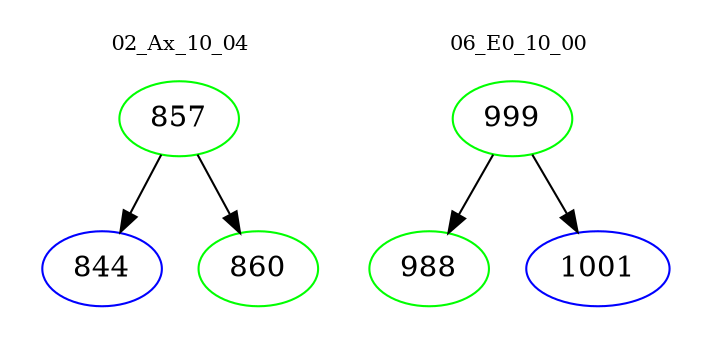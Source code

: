 digraph{
subgraph cluster_0 {
color = white
label = "02_Ax_10_04";
fontsize=10;
T0_857 [label="857", color="green"]
T0_857 -> T0_844 [color="black"]
T0_844 [label="844", color="blue"]
T0_857 -> T0_860 [color="black"]
T0_860 [label="860", color="green"]
}
subgraph cluster_1 {
color = white
label = "06_E0_10_00";
fontsize=10;
T1_999 [label="999", color="green"]
T1_999 -> T1_988 [color="black"]
T1_988 [label="988", color="green"]
T1_999 -> T1_1001 [color="black"]
T1_1001 [label="1001", color="blue"]
}
}
